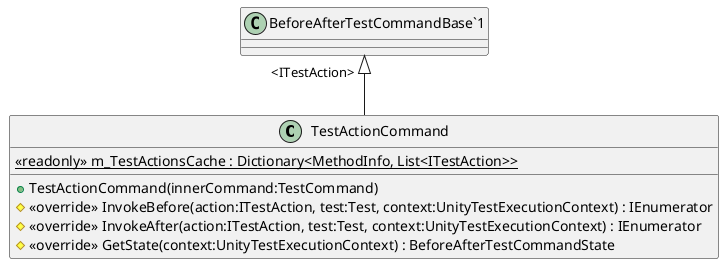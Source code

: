@startuml
class TestActionCommand {
    {static} <<readonly>> m_TestActionsCache : Dictionary<MethodInfo, List<ITestAction>>
    + TestActionCommand(innerCommand:TestCommand)
    # <<override>> InvokeBefore(action:ITestAction, test:Test, context:UnityTestExecutionContext) : IEnumerator
    # <<override>> InvokeAfter(action:ITestAction, test:Test, context:UnityTestExecutionContext) : IEnumerator
    # <<override>> GetState(context:UnityTestExecutionContext) : BeforeAfterTestCommandState
}
"BeforeAfterTestCommandBase`1" "<ITestAction>" <|-- TestActionCommand
@enduml
